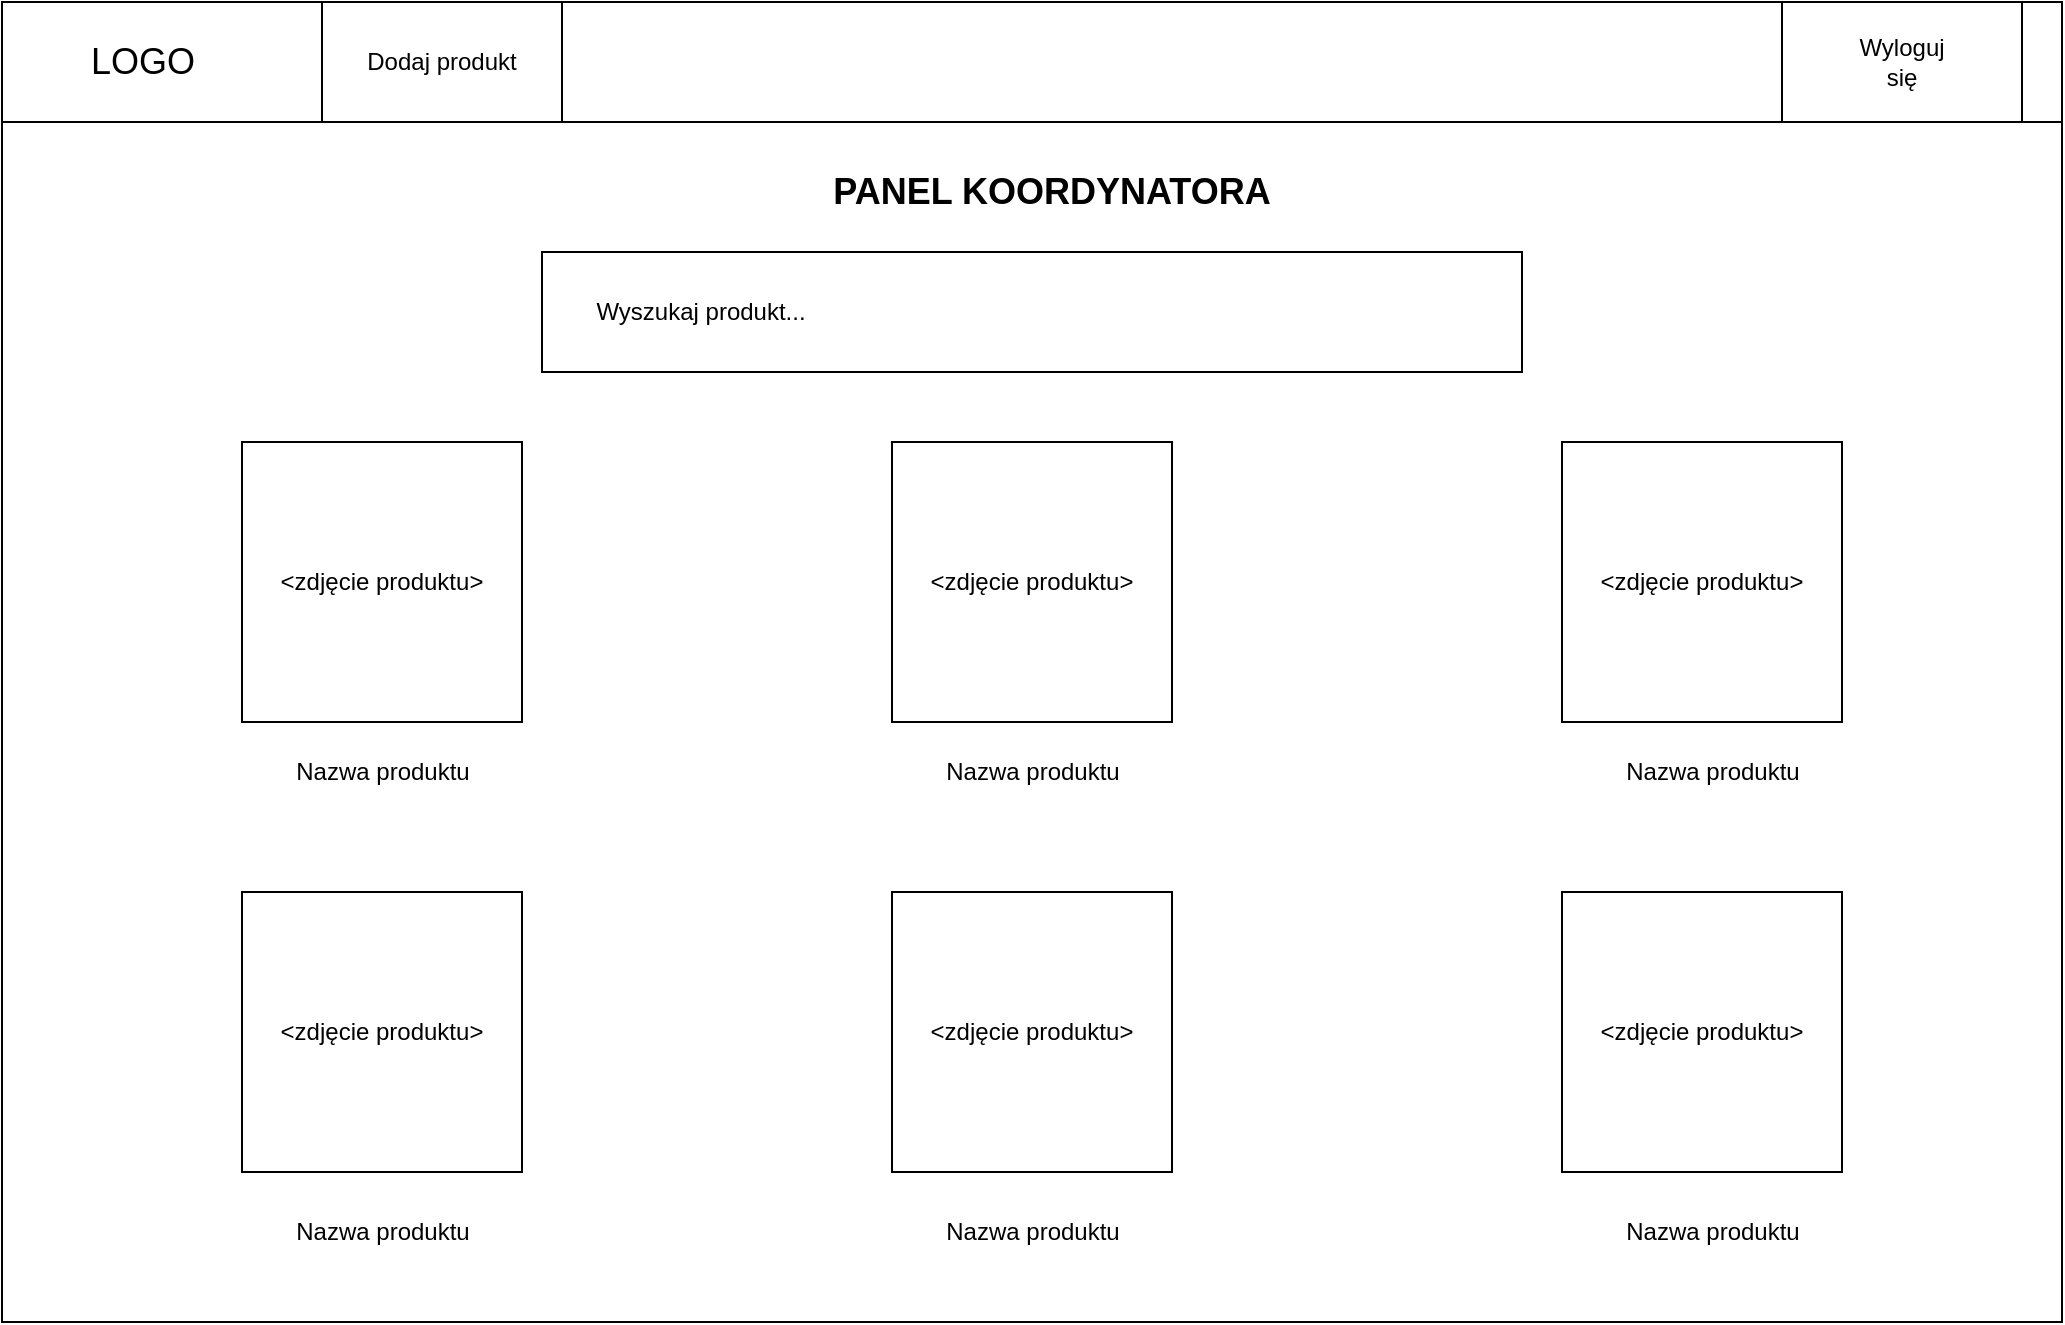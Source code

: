 <mxfile version="24.4.13" type="device">
  <diagram name="Strona-1" id="7_rq5FqT08BxNXvhrA7R">
    <mxGraphModel dx="1216" dy="672" grid="1" gridSize="10" guides="1" tooltips="1" connect="1" arrows="1" fold="1" page="1" pageScale="1" pageWidth="827" pageHeight="1169" math="0" shadow="0">
      <root>
        <mxCell id="0" />
        <mxCell id="1" parent="0" />
        <mxCell id="PEIQ_pko3XI-IALNlEQK-1" value="" style="rounded=0;whiteSpace=wrap;html=1;" parent="1" vertex="1">
          <mxGeometry y="40" width="1030" height="60" as="geometry" />
        </mxCell>
        <mxCell id="PEIQ_pko3XI-IALNlEQK-2" value="" style="rounded=0;whiteSpace=wrap;html=1;" parent="1" vertex="1">
          <mxGeometry x="160" y="40" width="120" height="60" as="geometry" />
        </mxCell>
        <mxCell id="PEIQ_pko3XI-IALNlEQK-3" value="Dodaj produkt" style="text;html=1;align=center;verticalAlign=middle;whiteSpace=wrap;rounded=0;" parent="1" vertex="1">
          <mxGeometry x="170" y="55" width="100" height="30" as="geometry" />
        </mxCell>
        <mxCell id="PEIQ_pko3XI-IALNlEQK-4" value="" style="rounded=0;whiteSpace=wrap;html=1;" parent="1" vertex="1">
          <mxGeometry x="890" y="40" width="120" height="60" as="geometry" />
        </mxCell>
        <mxCell id="PEIQ_pko3XI-IALNlEQK-5" value="Wyloguj się" style="text;html=1;align=center;verticalAlign=middle;whiteSpace=wrap;rounded=0;" parent="1" vertex="1">
          <mxGeometry x="920" y="55" width="60" height="30" as="geometry" />
        </mxCell>
        <mxCell id="PEIQ_pko3XI-IALNlEQK-6" value="" style="rounded=0;whiteSpace=wrap;html=1;" parent="1" vertex="1">
          <mxGeometry y="100" width="1030" height="600" as="geometry" />
        </mxCell>
        <mxCell id="PEIQ_pko3XI-IALNlEQK-7" value="&lt;font style=&quot;font-size: 18px;&quot;&gt;LOGO&lt;/font&gt;" style="text;html=1;align=center;verticalAlign=middle;resizable=0;points=[];autosize=1;strokeColor=none;fillColor=none;" parent="1" vertex="1">
          <mxGeometry x="30" y="50" width="80" height="40" as="geometry" />
        </mxCell>
        <mxCell id="PEIQ_pko3XI-IALNlEQK-8" value="" style="rounded=0;whiteSpace=wrap;html=1;" parent="1" vertex="1">
          <mxGeometry x="270" y="165" width="490" height="60" as="geometry" />
        </mxCell>
        <mxCell id="PEIQ_pko3XI-IALNlEQK-9" value="Wyszukaj produkt..." style="text;html=1;align=center;verticalAlign=middle;resizable=0;points=[];autosize=1;strokeColor=none;fillColor=none;" parent="1" vertex="1">
          <mxGeometry x="284" y="180" width="130" height="30" as="geometry" />
        </mxCell>
        <mxCell id="PEIQ_pko3XI-IALNlEQK-10" value="" style="whiteSpace=wrap;html=1;aspect=fixed;" parent="1" vertex="1">
          <mxGeometry x="120" y="260" width="140" height="140" as="geometry" />
        </mxCell>
        <mxCell id="PEIQ_pko3XI-IALNlEQK-11" value="" style="whiteSpace=wrap;html=1;aspect=fixed;" parent="1" vertex="1">
          <mxGeometry x="780" y="260" width="140" height="140" as="geometry" />
        </mxCell>
        <mxCell id="PEIQ_pko3XI-IALNlEQK-12" value="" style="whiteSpace=wrap;html=1;aspect=fixed;" parent="1" vertex="1">
          <mxGeometry x="445" y="260" width="140" height="140" as="geometry" />
        </mxCell>
        <mxCell id="PEIQ_pko3XI-IALNlEQK-13" value="Nazwa produktu" style="text;html=1;align=center;verticalAlign=middle;resizable=0;points=[];autosize=1;strokeColor=none;fillColor=none;" parent="1" vertex="1">
          <mxGeometry x="135" y="410" width="110" height="30" as="geometry" />
        </mxCell>
        <mxCell id="PEIQ_pko3XI-IALNlEQK-14" value="Nazwa produktu" style="text;html=1;align=center;verticalAlign=middle;resizable=0;points=[];autosize=1;strokeColor=none;fillColor=none;" parent="1" vertex="1">
          <mxGeometry x="460" y="410" width="110" height="30" as="geometry" />
        </mxCell>
        <mxCell id="PEIQ_pko3XI-IALNlEQK-16" value="" style="whiteSpace=wrap;html=1;aspect=fixed;" parent="1" vertex="1">
          <mxGeometry x="120" y="485" width="140" height="140" as="geometry" />
        </mxCell>
        <mxCell id="PEIQ_pko3XI-IALNlEQK-17" value="" style="whiteSpace=wrap;html=1;aspect=fixed;" parent="1" vertex="1">
          <mxGeometry x="780" y="485" width="140" height="140" as="geometry" />
        </mxCell>
        <mxCell id="PEIQ_pko3XI-IALNlEQK-18" value="" style="whiteSpace=wrap;html=1;aspect=fixed;" parent="1" vertex="1">
          <mxGeometry x="445" y="485" width="140" height="140" as="geometry" />
        </mxCell>
        <mxCell id="8C_S2MxU8wRMNPx9fn21-1" value="&amp;lt;zdjęcie produktu&amp;gt;" style="text;html=1;align=center;verticalAlign=middle;whiteSpace=wrap;rounded=0;" vertex="1" parent="1">
          <mxGeometry x="130" y="315" width="120" height="30" as="geometry" />
        </mxCell>
        <mxCell id="8C_S2MxU8wRMNPx9fn21-2" value="&amp;lt;zdjęcie produktu&amp;gt;" style="text;html=1;align=center;verticalAlign=middle;whiteSpace=wrap;rounded=0;" vertex="1" parent="1">
          <mxGeometry x="455" y="315" width="120" height="30" as="geometry" />
        </mxCell>
        <mxCell id="8C_S2MxU8wRMNPx9fn21-3" value="&amp;lt;zdjęcie produktu&amp;gt;" style="text;html=1;align=center;verticalAlign=middle;whiteSpace=wrap;rounded=0;" vertex="1" parent="1">
          <mxGeometry x="790" y="315" width="120" height="30" as="geometry" />
        </mxCell>
        <mxCell id="8C_S2MxU8wRMNPx9fn21-5" value="&amp;lt;zdjęcie produktu&amp;gt;" style="text;html=1;align=center;verticalAlign=middle;whiteSpace=wrap;rounded=0;" vertex="1" parent="1">
          <mxGeometry x="130" y="540" width="120" height="30" as="geometry" />
        </mxCell>
        <mxCell id="8C_S2MxU8wRMNPx9fn21-6" value="&amp;lt;zdjęcie produktu&amp;gt;" style="text;html=1;align=center;verticalAlign=middle;whiteSpace=wrap;rounded=0;" vertex="1" parent="1">
          <mxGeometry x="455" y="540" width="120" height="30" as="geometry" />
        </mxCell>
        <mxCell id="8C_S2MxU8wRMNPx9fn21-7" value="&amp;lt;zdjęcie produktu&amp;gt;" style="text;html=1;align=center;verticalAlign=middle;whiteSpace=wrap;rounded=0;" vertex="1" parent="1">
          <mxGeometry x="790" y="540" width="120" height="30" as="geometry" />
        </mxCell>
        <mxCell id="8C_S2MxU8wRMNPx9fn21-8" value="Nazwa produktu" style="text;html=1;align=center;verticalAlign=middle;resizable=0;points=[];autosize=1;strokeColor=none;fillColor=none;" vertex="1" parent="1">
          <mxGeometry x="800" y="410" width="110" height="30" as="geometry" />
        </mxCell>
        <mxCell id="8C_S2MxU8wRMNPx9fn21-9" value="Nazwa produktu" style="text;html=1;align=center;verticalAlign=middle;resizable=0;points=[];autosize=1;strokeColor=none;fillColor=none;" vertex="1" parent="1">
          <mxGeometry x="135" y="640" width="110" height="30" as="geometry" />
        </mxCell>
        <mxCell id="8C_S2MxU8wRMNPx9fn21-10" value="Nazwa produktu" style="text;html=1;align=center;verticalAlign=middle;resizable=0;points=[];autosize=1;strokeColor=none;fillColor=none;" vertex="1" parent="1">
          <mxGeometry x="460" y="640" width="110" height="30" as="geometry" />
        </mxCell>
        <mxCell id="8C_S2MxU8wRMNPx9fn21-11" value="Nazwa produktu" style="text;html=1;align=center;verticalAlign=middle;resizable=0;points=[];autosize=1;strokeColor=none;fillColor=none;" vertex="1" parent="1">
          <mxGeometry x="800" y="640" width="110" height="30" as="geometry" />
        </mxCell>
        <mxCell id="8C_S2MxU8wRMNPx9fn21-12" value="&lt;b&gt;&lt;font style=&quot;font-size: 18px;&quot;&gt;PANEL KOORDYNATORA&lt;/font&gt;&lt;/b&gt;" style="text;html=1;align=center;verticalAlign=middle;whiteSpace=wrap;rounded=0;" vertex="1" parent="1">
          <mxGeometry x="342" y="120" width="366" height="30" as="geometry" />
        </mxCell>
      </root>
    </mxGraphModel>
  </diagram>
</mxfile>
